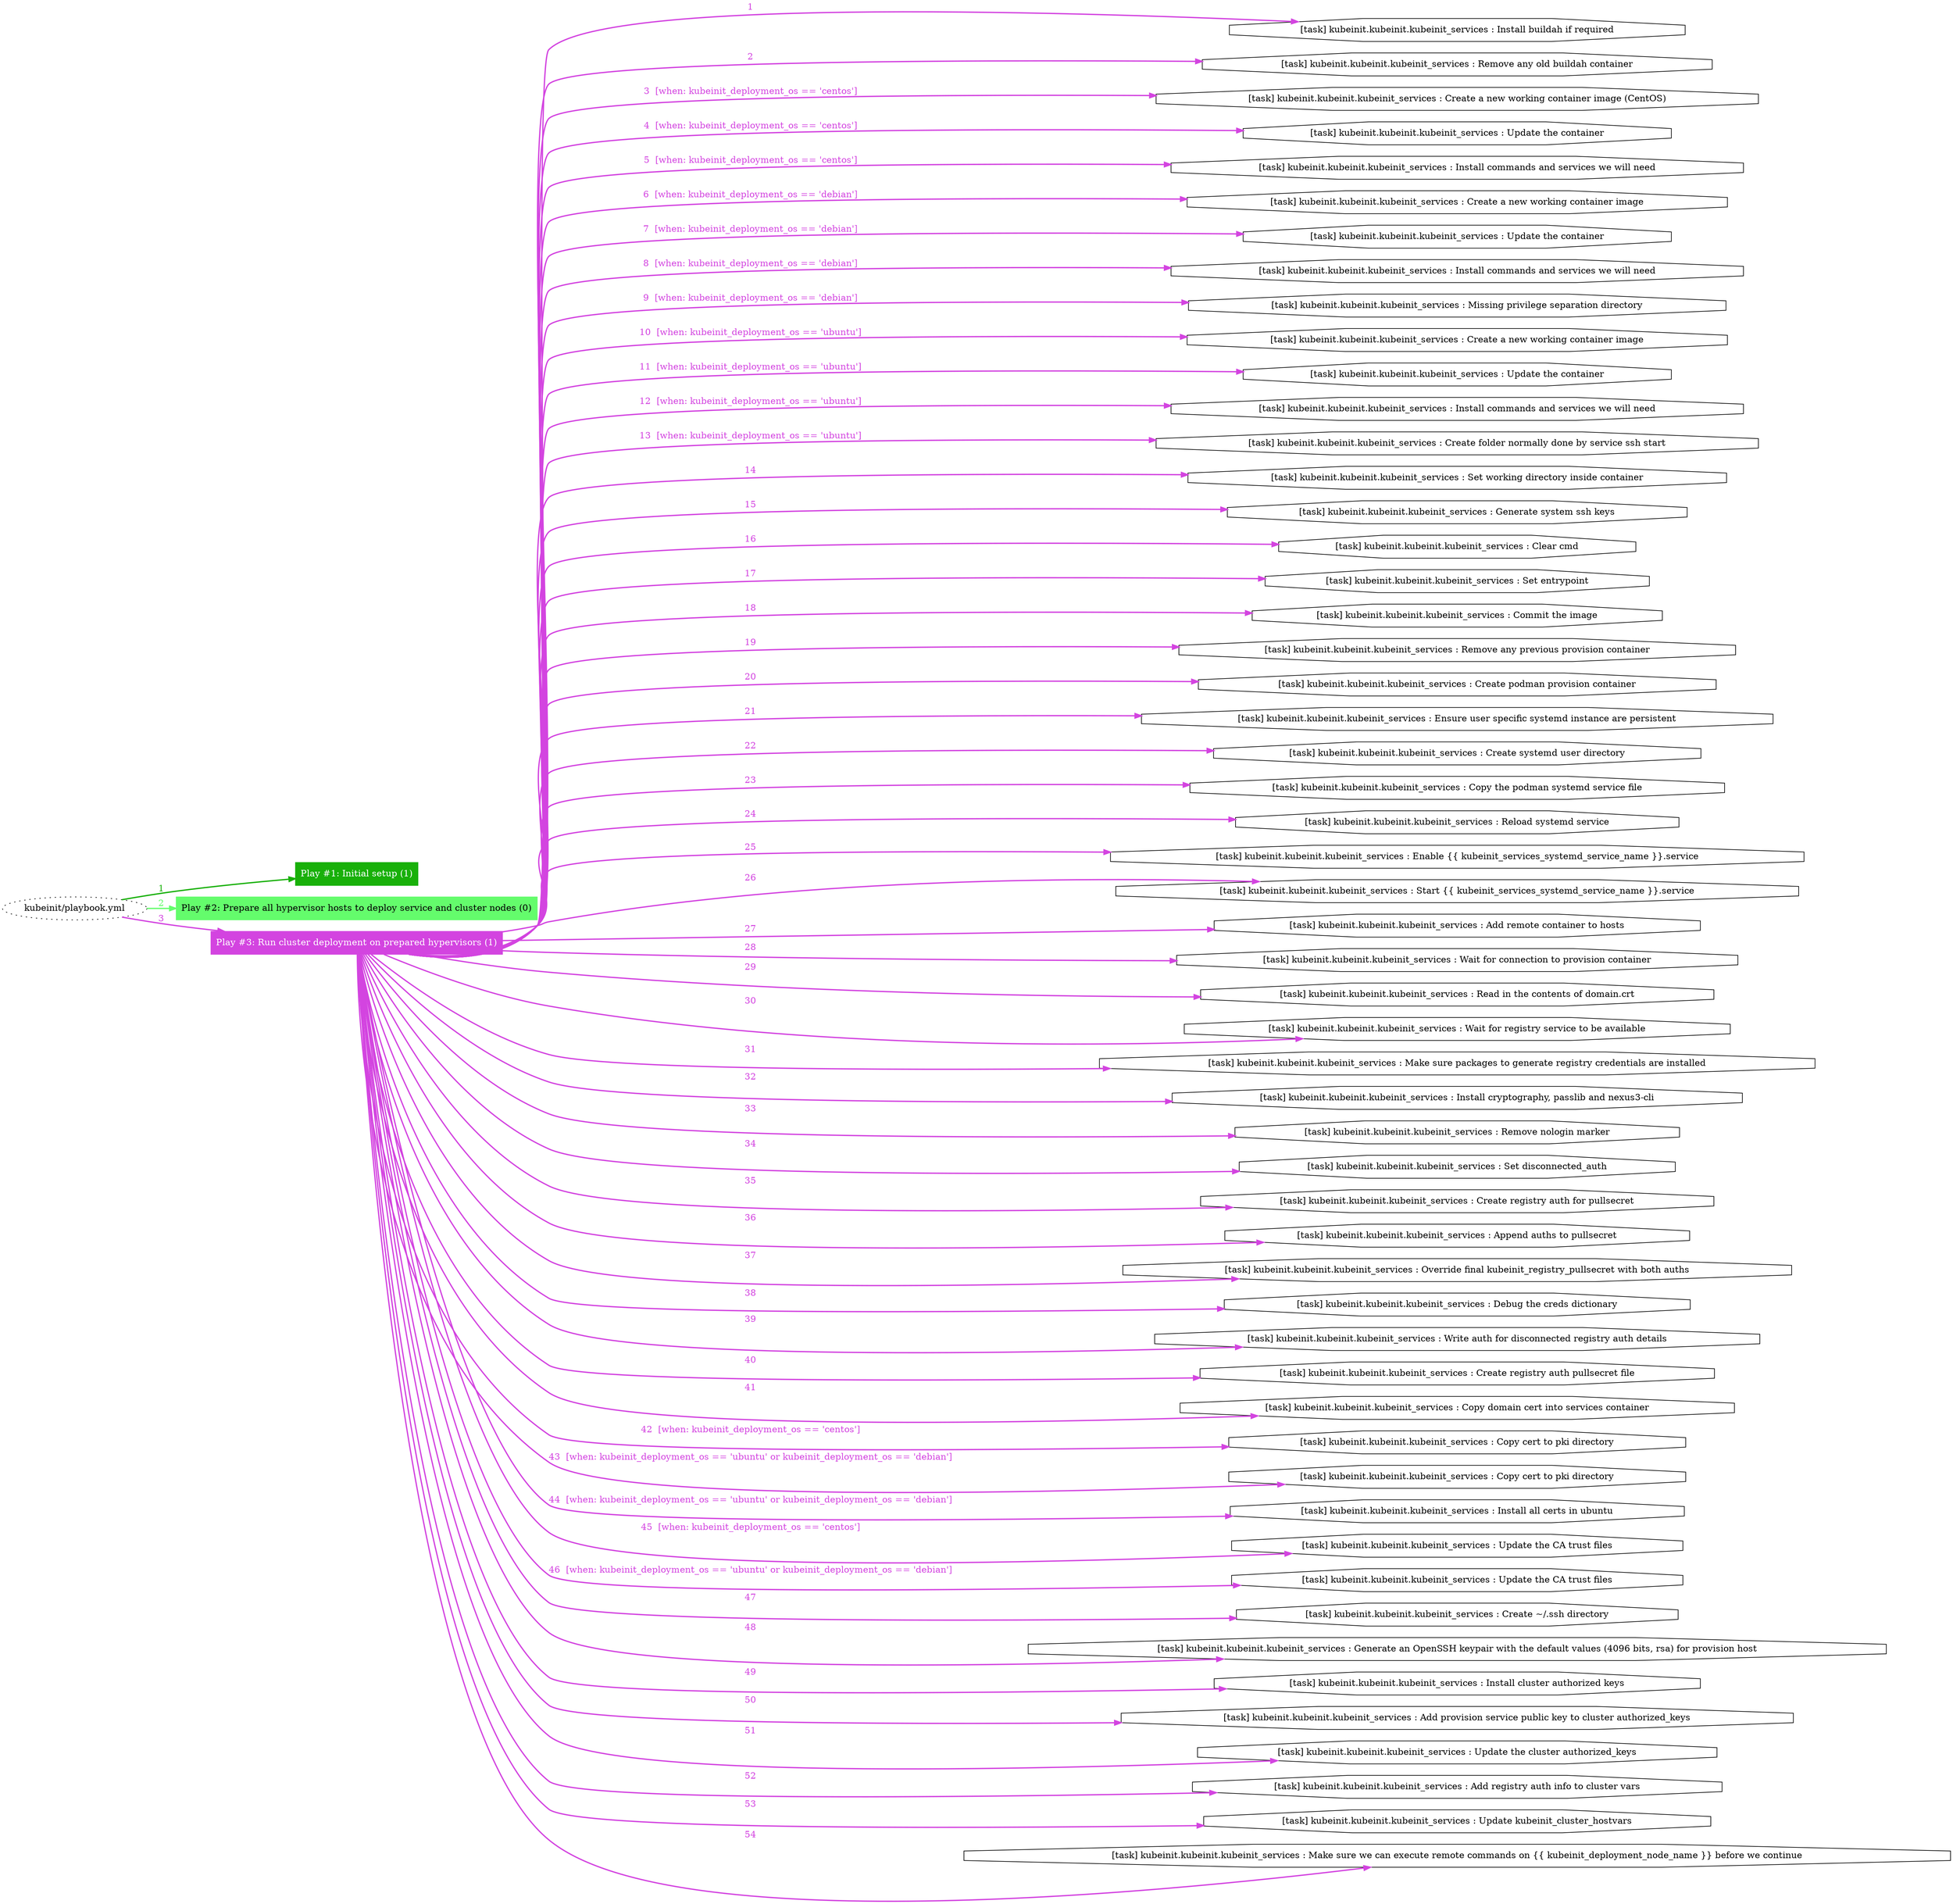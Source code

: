 digraph "kubeinit/playbook.yml "{
	graph [concentrate=true ordering=in rankdir=LR ratio=fill]
	edge [esep=5 sep=10]
	"kubeinit/playbook.yml" [id=root_node style=dotted]
	subgraph "Play #1: Initial setup (1) "{
		"Play #1: Initial setup (1)" [color="#18b009" fontcolor="#ffffff" id="play_5b403647-9ece-4552-91d6-b5ee660bb3a5" shape=box style=filled tooltip=localhost]
		"kubeinit/playbook.yml" -> "Play #1: Initial setup (1)" [label=1 color="#18b009" fontcolor="#18b009" id="edge_b762e032-f8c3-4244-8b09-8c03eafd8e8a" style=bold]
	}
	subgraph "Play #2: Prepare all hypervisor hosts to deploy service and cluster nodes (0) "{
		"Play #2: Prepare all hypervisor hosts to deploy service and cluster nodes (0)" [color="#64fc6c" fontcolor="#000000" id="play_16b51d6f-ccff-47ed-8b87-2a026d8add75" shape=box style=filled tooltip=""]
		"kubeinit/playbook.yml" -> "Play #2: Prepare all hypervisor hosts to deploy service and cluster nodes (0)" [label=2 color="#64fc6c" fontcolor="#64fc6c" id="edge_c90ce9f4-85f5-4ebe-87d5-bbd7ff22de5d" style=bold]
	}
	subgraph "Play #3: Run cluster deployment on prepared hypervisors (1) "{
		"Play #3: Run cluster deployment on prepared hypervisors (1)" [color="#d344e0" fontcolor="#ffffff" id="play_c853e3f2-9246-4c5d-a892-fe2d6e0392c4" shape=box style=filled tooltip=localhost]
		"kubeinit/playbook.yml" -> "Play #3: Run cluster deployment on prepared hypervisors (1)" [label=3 color="#d344e0" fontcolor="#d344e0" id="edge_829956e2-d640-47a6-a8e7-0ae8f7e041c0" style=bold]
		"task_ca509a77-7d62-4d4b-92c7-32f51398b37c" [label="[task] kubeinit.kubeinit.kubeinit_services : Install buildah if required" id="task_ca509a77-7d62-4d4b-92c7-32f51398b37c" shape=octagon tooltip="[task] kubeinit.kubeinit.kubeinit_services : Install buildah if required"]
		"Play #3: Run cluster deployment on prepared hypervisors (1)" -> "task_ca509a77-7d62-4d4b-92c7-32f51398b37c" [label=1 color="#d344e0" fontcolor="#d344e0" id="edge_52ca1665-40c9-46af-b0cc-efc32c6de176" style=bold]
		"task_ce3f9a7e-3756-479c-bf40-65e166859574" [label="[task] kubeinit.kubeinit.kubeinit_services : Remove any old buildah container" id="task_ce3f9a7e-3756-479c-bf40-65e166859574" shape=octagon tooltip="[task] kubeinit.kubeinit.kubeinit_services : Remove any old buildah container"]
		"Play #3: Run cluster deployment on prepared hypervisors (1)" -> "task_ce3f9a7e-3756-479c-bf40-65e166859574" [label=2 color="#d344e0" fontcolor="#d344e0" id="edge_08de3a72-e0f3-4d0d-8105-9a33f638d553" style=bold]
		"task_39cbe02b-75f0-4eda-9f1b-20ef7259b8a3" [label="[task] kubeinit.kubeinit.kubeinit_services : Create a new working container image (CentOS)" id="task_39cbe02b-75f0-4eda-9f1b-20ef7259b8a3" shape=octagon tooltip="[task] kubeinit.kubeinit.kubeinit_services : Create a new working container image (CentOS)"]
		"Play #3: Run cluster deployment on prepared hypervisors (1)" -> "task_39cbe02b-75f0-4eda-9f1b-20ef7259b8a3" [label="3  [when: kubeinit_deployment_os == 'centos']" color="#d344e0" fontcolor="#d344e0" id="edge_cf19b485-3425-4936-9f86-8aef569f8574" style=bold]
		"task_5a0b37ec-acfc-4dba-80d8-524c78ac2f8f" [label="[task] kubeinit.kubeinit.kubeinit_services : Update the container" id="task_5a0b37ec-acfc-4dba-80d8-524c78ac2f8f" shape=octagon tooltip="[task] kubeinit.kubeinit.kubeinit_services : Update the container"]
		"Play #3: Run cluster deployment on prepared hypervisors (1)" -> "task_5a0b37ec-acfc-4dba-80d8-524c78ac2f8f" [label="4  [when: kubeinit_deployment_os == 'centos']" color="#d344e0" fontcolor="#d344e0" id="edge_c3c140cd-23ef-4946-b357-07b3b34a40ce" style=bold]
		"task_7b7f0833-d2aa-4470-b4f4-3d3cf73c77e7" [label="[task] kubeinit.kubeinit.kubeinit_services : Install commands and services we will need" id="task_7b7f0833-d2aa-4470-b4f4-3d3cf73c77e7" shape=octagon tooltip="[task] kubeinit.kubeinit.kubeinit_services : Install commands and services we will need"]
		"Play #3: Run cluster deployment on prepared hypervisors (1)" -> "task_7b7f0833-d2aa-4470-b4f4-3d3cf73c77e7" [label="5  [when: kubeinit_deployment_os == 'centos']" color="#d344e0" fontcolor="#d344e0" id="edge_89baae41-0101-4fe2-9847-96755b8a7eea" style=bold]
		"task_a2007a54-23ef-4c5c-97d2-3e00ac5b5b90" [label="[task] kubeinit.kubeinit.kubeinit_services : Create a new working container image" id="task_a2007a54-23ef-4c5c-97d2-3e00ac5b5b90" shape=octagon tooltip="[task] kubeinit.kubeinit.kubeinit_services : Create a new working container image"]
		"Play #3: Run cluster deployment on prepared hypervisors (1)" -> "task_a2007a54-23ef-4c5c-97d2-3e00ac5b5b90" [label="6  [when: kubeinit_deployment_os == 'debian']" color="#d344e0" fontcolor="#d344e0" id="edge_e1aea43c-687c-414c-b5a2-5c3d902e2e01" style=bold]
		"task_660c7a50-e511-468c-a328-2de322c39c07" [label="[task] kubeinit.kubeinit.kubeinit_services : Update the container" id="task_660c7a50-e511-468c-a328-2de322c39c07" shape=octagon tooltip="[task] kubeinit.kubeinit.kubeinit_services : Update the container"]
		"Play #3: Run cluster deployment on prepared hypervisors (1)" -> "task_660c7a50-e511-468c-a328-2de322c39c07" [label="7  [when: kubeinit_deployment_os == 'debian']" color="#d344e0" fontcolor="#d344e0" id="edge_786405d3-f223-44a6-9cf6-45d7fcc6b754" style=bold]
		"task_c95b88bb-4723-4955-8ced-60b66e2c90e0" [label="[task] kubeinit.kubeinit.kubeinit_services : Install commands and services we will need" id="task_c95b88bb-4723-4955-8ced-60b66e2c90e0" shape=octagon tooltip="[task] kubeinit.kubeinit.kubeinit_services : Install commands and services we will need"]
		"Play #3: Run cluster deployment on prepared hypervisors (1)" -> "task_c95b88bb-4723-4955-8ced-60b66e2c90e0" [label="8  [when: kubeinit_deployment_os == 'debian']" color="#d344e0" fontcolor="#d344e0" id="edge_69a7aca0-9cbd-4a52-9442-aed4430342f2" style=bold]
		"task_f1b10b05-36d2-433b-a3bd-6d35359d6455" [label="[task] kubeinit.kubeinit.kubeinit_services : Missing privilege separation directory" id="task_f1b10b05-36d2-433b-a3bd-6d35359d6455" shape=octagon tooltip="[task] kubeinit.kubeinit.kubeinit_services : Missing privilege separation directory"]
		"Play #3: Run cluster deployment on prepared hypervisors (1)" -> "task_f1b10b05-36d2-433b-a3bd-6d35359d6455" [label="9  [when: kubeinit_deployment_os == 'debian']" color="#d344e0" fontcolor="#d344e0" id="edge_12a91008-39f2-48f6-9c80-94b57c4f8953" style=bold]
		"task_c258aa3b-d71f-450b-992e-6cabdbdca28e" [label="[task] kubeinit.kubeinit.kubeinit_services : Create a new working container image" id="task_c258aa3b-d71f-450b-992e-6cabdbdca28e" shape=octagon tooltip="[task] kubeinit.kubeinit.kubeinit_services : Create a new working container image"]
		"Play #3: Run cluster deployment on prepared hypervisors (1)" -> "task_c258aa3b-d71f-450b-992e-6cabdbdca28e" [label="10  [when: kubeinit_deployment_os == 'ubuntu']" color="#d344e0" fontcolor="#d344e0" id="edge_1ba7bb8f-8333-4d4c-832b-aa78c6952191" style=bold]
		"task_e8e350ee-008e-4546-b342-a5cc67da8bc5" [label="[task] kubeinit.kubeinit.kubeinit_services : Update the container" id="task_e8e350ee-008e-4546-b342-a5cc67da8bc5" shape=octagon tooltip="[task] kubeinit.kubeinit.kubeinit_services : Update the container"]
		"Play #3: Run cluster deployment on prepared hypervisors (1)" -> "task_e8e350ee-008e-4546-b342-a5cc67da8bc5" [label="11  [when: kubeinit_deployment_os == 'ubuntu']" color="#d344e0" fontcolor="#d344e0" id="edge_e2fc15d6-a2c6-4b2c-969d-b00d6f820e25" style=bold]
		"task_45cdabf9-e723-4347-874e-7f7b0b56c989" [label="[task] kubeinit.kubeinit.kubeinit_services : Install commands and services we will need" id="task_45cdabf9-e723-4347-874e-7f7b0b56c989" shape=octagon tooltip="[task] kubeinit.kubeinit.kubeinit_services : Install commands and services we will need"]
		"Play #3: Run cluster deployment on prepared hypervisors (1)" -> "task_45cdabf9-e723-4347-874e-7f7b0b56c989" [label="12  [when: kubeinit_deployment_os == 'ubuntu']" color="#d344e0" fontcolor="#d344e0" id="edge_f5c7613d-9e36-4749-923f-0cd5c7aae14f" style=bold]
		"task_aa200cfd-1dbc-47ec-8736-ee01bc03576c" [label="[task] kubeinit.kubeinit.kubeinit_services : Create folder normally done by service ssh start" id="task_aa200cfd-1dbc-47ec-8736-ee01bc03576c" shape=octagon tooltip="[task] kubeinit.kubeinit.kubeinit_services : Create folder normally done by service ssh start"]
		"Play #3: Run cluster deployment on prepared hypervisors (1)" -> "task_aa200cfd-1dbc-47ec-8736-ee01bc03576c" [label="13  [when: kubeinit_deployment_os == 'ubuntu']" color="#d344e0" fontcolor="#d344e0" id="edge_33a76cd4-7c3c-4c4d-af9f-3c5ad9b04cd5" style=bold]
		"task_0f61edb0-9d78-4121-ad74-f15fc0d29d74" [label="[task] kubeinit.kubeinit.kubeinit_services : Set working directory inside container" id="task_0f61edb0-9d78-4121-ad74-f15fc0d29d74" shape=octagon tooltip="[task] kubeinit.kubeinit.kubeinit_services : Set working directory inside container"]
		"Play #3: Run cluster deployment on prepared hypervisors (1)" -> "task_0f61edb0-9d78-4121-ad74-f15fc0d29d74" [label=14 color="#d344e0" fontcolor="#d344e0" id="edge_9d2c7df9-3733-476b-9ea2-15656b02d123" style=bold]
		"task_68b334a2-cd51-462c-9158-99ea9e9fff24" [label="[task] kubeinit.kubeinit.kubeinit_services : Generate system ssh keys" id="task_68b334a2-cd51-462c-9158-99ea9e9fff24" shape=octagon tooltip="[task] kubeinit.kubeinit.kubeinit_services : Generate system ssh keys"]
		"Play #3: Run cluster deployment on prepared hypervisors (1)" -> "task_68b334a2-cd51-462c-9158-99ea9e9fff24" [label=15 color="#d344e0" fontcolor="#d344e0" id="edge_b32794db-753f-4502-8d89-e3dcca6d256e" style=bold]
		"task_f1778d40-0286-4e63-b9e1-ec9034dc207e" [label="[task] kubeinit.kubeinit.kubeinit_services : Clear cmd" id="task_f1778d40-0286-4e63-b9e1-ec9034dc207e" shape=octagon tooltip="[task] kubeinit.kubeinit.kubeinit_services : Clear cmd"]
		"Play #3: Run cluster deployment on prepared hypervisors (1)" -> "task_f1778d40-0286-4e63-b9e1-ec9034dc207e" [label=16 color="#d344e0" fontcolor="#d344e0" id="edge_2f481111-1cb9-405e-be80-5d03c1e77e78" style=bold]
		"task_b431eda0-812f-4d04-b0ac-27dc85ab4ad4" [label="[task] kubeinit.kubeinit.kubeinit_services : Set entrypoint" id="task_b431eda0-812f-4d04-b0ac-27dc85ab4ad4" shape=octagon tooltip="[task] kubeinit.kubeinit.kubeinit_services : Set entrypoint"]
		"Play #3: Run cluster deployment on prepared hypervisors (1)" -> "task_b431eda0-812f-4d04-b0ac-27dc85ab4ad4" [label=17 color="#d344e0" fontcolor="#d344e0" id="edge_a0ee5c5a-e5b1-4c14-9f75-1db8bf1b67de" style=bold]
		"task_7e29c5e6-68bb-401b-bf47-200779a18be8" [label="[task] kubeinit.kubeinit.kubeinit_services : Commit the image" id="task_7e29c5e6-68bb-401b-bf47-200779a18be8" shape=octagon tooltip="[task] kubeinit.kubeinit.kubeinit_services : Commit the image"]
		"Play #3: Run cluster deployment on prepared hypervisors (1)" -> "task_7e29c5e6-68bb-401b-bf47-200779a18be8" [label=18 color="#d344e0" fontcolor="#d344e0" id="edge_ca6b5cef-3b1a-4d69-804c-01f214c923ec" style=bold]
		"task_eb9da814-f021-4f1c-bc5f-29989b404429" [label="[task] kubeinit.kubeinit.kubeinit_services : Remove any previous provision container" id="task_eb9da814-f021-4f1c-bc5f-29989b404429" shape=octagon tooltip="[task] kubeinit.kubeinit.kubeinit_services : Remove any previous provision container"]
		"Play #3: Run cluster deployment on prepared hypervisors (1)" -> "task_eb9da814-f021-4f1c-bc5f-29989b404429" [label=19 color="#d344e0" fontcolor="#d344e0" id="edge_6ed0b8c1-05ca-46b1-901f-49e9de8112d9" style=bold]
		"task_e65eceb6-ae71-47aa-b149-bc17d82ffe73" [label="[task] kubeinit.kubeinit.kubeinit_services : Create podman provision container" id="task_e65eceb6-ae71-47aa-b149-bc17d82ffe73" shape=octagon tooltip="[task] kubeinit.kubeinit.kubeinit_services : Create podman provision container"]
		"Play #3: Run cluster deployment on prepared hypervisors (1)" -> "task_e65eceb6-ae71-47aa-b149-bc17d82ffe73" [label=20 color="#d344e0" fontcolor="#d344e0" id="edge_b4ed9335-be7d-40dd-bd80-8112692adc6f" style=bold]
		"task_1262e483-7b09-455f-aef8-2d3639fe0bf3" [label="[task] kubeinit.kubeinit.kubeinit_services : Ensure user specific systemd instance are persistent" id="task_1262e483-7b09-455f-aef8-2d3639fe0bf3" shape=octagon tooltip="[task] kubeinit.kubeinit.kubeinit_services : Ensure user specific systemd instance are persistent"]
		"Play #3: Run cluster deployment on prepared hypervisors (1)" -> "task_1262e483-7b09-455f-aef8-2d3639fe0bf3" [label=21 color="#d344e0" fontcolor="#d344e0" id="edge_5aa9622d-9efd-4a15-8e12-e4f717a5d495" style=bold]
		"task_91f2a12b-95ac-4e83-8975-3645d5524766" [label="[task] kubeinit.kubeinit.kubeinit_services : Create systemd user directory" id="task_91f2a12b-95ac-4e83-8975-3645d5524766" shape=octagon tooltip="[task] kubeinit.kubeinit.kubeinit_services : Create systemd user directory"]
		"Play #3: Run cluster deployment on prepared hypervisors (1)" -> "task_91f2a12b-95ac-4e83-8975-3645d5524766" [label=22 color="#d344e0" fontcolor="#d344e0" id="edge_a3b1bed5-7ab7-43e6-b7d7-bb054dcd088b" style=bold]
		"task_3e42793b-04bc-4683-aa91-114848b11148" [label="[task] kubeinit.kubeinit.kubeinit_services : Copy the podman systemd service file" id="task_3e42793b-04bc-4683-aa91-114848b11148" shape=octagon tooltip="[task] kubeinit.kubeinit.kubeinit_services : Copy the podman systemd service file"]
		"Play #3: Run cluster deployment on prepared hypervisors (1)" -> "task_3e42793b-04bc-4683-aa91-114848b11148" [label=23 color="#d344e0" fontcolor="#d344e0" id="edge_07021063-33e6-4630-b26a-eceeb29f5dc4" style=bold]
		"task_3e3edac0-4754-41fa-b6ee-5ab5b2ca97b3" [label="[task] kubeinit.kubeinit.kubeinit_services : Reload systemd service" id="task_3e3edac0-4754-41fa-b6ee-5ab5b2ca97b3" shape=octagon tooltip="[task] kubeinit.kubeinit.kubeinit_services : Reload systemd service"]
		"Play #3: Run cluster deployment on prepared hypervisors (1)" -> "task_3e3edac0-4754-41fa-b6ee-5ab5b2ca97b3" [label=24 color="#d344e0" fontcolor="#d344e0" id="edge_32bd0601-e78c-4ea4-bd3d-f1838462f7a4" style=bold]
		"task_71d263d9-0926-443f-8348-95b2ef2c9555" [label="[task] kubeinit.kubeinit.kubeinit_services : Enable {{ kubeinit_services_systemd_service_name }}.service" id="task_71d263d9-0926-443f-8348-95b2ef2c9555" shape=octagon tooltip="[task] kubeinit.kubeinit.kubeinit_services : Enable {{ kubeinit_services_systemd_service_name }}.service"]
		"Play #3: Run cluster deployment on prepared hypervisors (1)" -> "task_71d263d9-0926-443f-8348-95b2ef2c9555" [label=25 color="#d344e0" fontcolor="#d344e0" id="edge_dcbbe822-dbb5-4bc4-a5f3-90ca768ee140" style=bold]
		"task_7093da02-94ba-4ad8-a1e0-db1d16022024" [label="[task] kubeinit.kubeinit.kubeinit_services : Start {{ kubeinit_services_systemd_service_name }}.service" id="task_7093da02-94ba-4ad8-a1e0-db1d16022024" shape=octagon tooltip="[task] kubeinit.kubeinit.kubeinit_services : Start {{ kubeinit_services_systemd_service_name }}.service"]
		"Play #3: Run cluster deployment on prepared hypervisors (1)" -> "task_7093da02-94ba-4ad8-a1e0-db1d16022024" [label=26 color="#d344e0" fontcolor="#d344e0" id="edge_8add5d34-b8df-4098-9df6-9e081b3517bb" style=bold]
		"task_e52fd497-af65-4def-b658-237bcdaf52a2" [label="[task] kubeinit.kubeinit.kubeinit_services : Add remote container to hosts" id="task_e52fd497-af65-4def-b658-237bcdaf52a2" shape=octagon tooltip="[task] kubeinit.kubeinit.kubeinit_services : Add remote container to hosts"]
		"Play #3: Run cluster deployment on prepared hypervisors (1)" -> "task_e52fd497-af65-4def-b658-237bcdaf52a2" [label=27 color="#d344e0" fontcolor="#d344e0" id="edge_9aac332e-4bf6-43bd-a5f9-c86f02e68b58" style=bold]
		"task_cedb287c-8372-4a94-b17a-c155afe394db" [label="[task] kubeinit.kubeinit.kubeinit_services : Wait for connection to provision container" id="task_cedb287c-8372-4a94-b17a-c155afe394db" shape=octagon tooltip="[task] kubeinit.kubeinit.kubeinit_services : Wait for connection to provision container"]
		"Play #3: Run cluster deployment on prepared hypervisors (1)" -> "task_cedb287c-8372-4a94-b17a-c155afe394db" [label=28 color="#d344e0" fontcolor="#d344e0" id="edge_6704414a-106e-4fae-b3cc-2fb58f636580" style=bold]
		"task_0280c918-1f16-416e-8d29-a4a895339a42" [label="[task] kubeinit.kubeinit.kubeinit_services : Read in the contents of domain.crt" id="task_0280c918-1f16-416e-8d29-a4a895339a42" shape=octagon tooltip="[task] kubeinit.kubeinit.kubeinit_services : Read in the contents of domain.crt"]
		"Play #3: Run cluster deployment on prepared hypervisors (1)" -> "task_0280c918-1f16-416e-8d29-a4a895339a42" [label=29 color="#d344e0" fontcolor="#d344e0" id="edge_beaba1f0-6427-4df0-8831-d7fd6067b2f9" style=bold]
		"task_c088ac60-e6db-4b18-b6b4-dc7e3be94e2e" [label="[task] kubeinit.kubeinit.kubeinit_services : Wait for registry service to be available" id="task_c088ac60-e6db-4b18-b6b4-dc7e3be94e2e" shape=octagon tooltip="[task] kubeinit.kubeinit.kubeinit_services : Wait for registry service to be available"]
		"Play #3: Run cluster deployment on prepared hypervisors (1)" -> "task_c088ac60-e6db-4b18-b6b4-dc7e3be94e2e" [label=30 color="#d344e0" fontcolor="#d344e0" id="edge_2c12c873-5b19-48d1-b5c6-23fd9a77fd48" style=bold]
		"task_3d188146-685f-4fea-9db9-53719514d0ef" [label="[task] kubeinit.kubeinit.kubeinit_services : Make sure packages to generate registry credentials are installed" id="task_3d188146-685f-4fea-9db9-53719514d0ef" shape=octagon tooltip="[task] kubeinit.kubeinit.kubeinit_services : Make sure packages to generate registry credentials are installed"]
		"Play #3: Run cluster deployment on prepared hypervisors (1)" -> "task_3d188146-685f-4fea-9db9-53719514d0ef" [label=31 color="#d344e0" fontcolor="#d344e0" id="edge_10e01483-628d-4d66-90bc-6447c828570c" style=bold]
		"task_289de4ce-702c-4628-bcd7-ce18dc062d8d" [label="[task] kubeinit.kubeinit.kubeinit_services : Install cryptography, passlib and nexus3-cli" id="task_289de4ce-702c-4628-bcd7-ce18dc062d8d" shape=octagon tooltip="[task] kubeinit.kubeinit.kubeinit_services : Install cryptography, passlib and nexus3-cli"]
		"Play #3: Run cluster deployment on prepared hypervisors (1)" -> "task_289de4ce-702c-4628-bcd7-ce18dc062d8d" [label=32 color="#d344e0" fontcolor="#d344e0" id="edge_73471130-91c5-4972-90e9-63b32fb5cdf7" style=bold]
		"task_cf29bb8b-828f-4265-bc39-6b5c7aa0b67d" [label="[task] kubeinit.kubeinit.kubeinit_services : Remove nologin marker" id="task_cf29bb8b-828f-4265-bc39-6b5c7aa0b67d" shape=octagon tooltip="[task] kubeinit.kubeinit.kubeinit_services : Remove nologin marker"]
		"Play #3: Run cluster deployment on prepared hypervisors (1)" -> "task_cf29bb8b-828f-4265-bc39-6b5c7aa0b67d" [label=33 color="#d344e0" fontcolor="#d344e0" id="edge_e88f3fa4-da43-4798-ad72-ee94b221257b" style=bold]
		"task_f5282c93-6ac9-49ee-810d-39e34bdb8bbb" [label="[task] kubeinit.kubeinit.kubeinit_services : Set disconnected_auth" id="task_f5282c93-6ac9-49ee-810d-39e34bdb8bbb" shape=octagon tooltip="[task] kubeinit.kubeinit.kubeinit_services : Set disconnected_auth"]
		"Play #3: Run cluster deployment on prepared hypervisors (1)" -> "task_f5282c93-6ac9-49ee-810d-39e34bdb8bbb" [label=34 color="#d344e0" fontcolor="#d344e0" id="edge_6280f6cc-9dbb-454b-b0e5-5322aee56431" style=bold]
		"task_fedd2112-e9e0-4861-ab8b-7734efacdfc7" [label="[task] kubeinit.kubeinit.kubeinit_services : Create registry auth for pullsecret" id="task_fedd2112-e9e0-4861-ab8b-7734efacdfc7" shape=octagon tooltip="[task] kubeinit.kubeinit.kubeinit_services : Create registry auth for pullsecret"]
		"Play #3: Run cluster deployment on prepared hypervisors (1)" -> "task_fedd2112-e9e0-4861-ab8b-7734efacdfc7" [label=35 color="#d344e0" fontcolor="#d344e0" id="edge_588a18a8-5bae-4ebf-b033-f57289ae9ce9" style=bold]
		"task_a2955d9e-8c4b-4fbe-a81e-46601a5dc67c" [label="[task] kubeinit.kubeinit.kubeinit_services : Append auths to pullsecret" id="task_a2955d9e-8c4b-4fbe-a81e-46601a5dc67c" shape=octagon tooltip="[task] kubeinit.kubeinit.kubeinit_services : Append auths to pullsecret"]
		"Play #3: Run cluster deployment on prepared hypervisors (1)" -> "task_a2955d9e-8c4b-4fbe-a81e-46601a5dc67c" [label=36 color="#d344e0" fontcolor="#d344e0" id="edge_893d2689-3325-4142-8525-aebd622e40b6" style=bold]
		"task_1a5a3053-5e25-4774-98c8-a73098fb41c2" [label="[task] kubeinit.kubeinit.kubeinit_services : Override final kubeinit_registry_pullsecret with both auths" id="task_1a5a3053-5e25-4774-98c8-a73098fb41c2" shape=octagon tooltip="[task] kubeinit.kubeinit.kubeinit_services : Override final kubeinit_registry_pullsecret with both auths"]
		"Play #3: Run cluster deployment on prepared hypervisors (1)" -> "task_1a5a3053-5e25-4774-98c8-a73098fb41c2" [label=37 color="#d344e0" fontcolor="#d344e0" id="edge_6e36ab70-0db2-4c2c-91c8-78e5bc41722c" style=bold]
		"task_971e4cb0-4c36-45d2-b8bb-efdd7b2a65a7" [label="[task] kubeinit.kubeinit.kubeinit_services : Debug the creds dictionary" id="task_971e4cb0-4c36-45d2-b8bb-efdd7b2a65a7" shape=octagon tooltip="[task] kubeinit.kubeinit.kubeinit_services : Debug the creds dictionary"]
		"Play #3: Run cluster deployment on prepared hypervisors (1)" -> "task_971e4cb0-4c36-45d2-b8bb-efdd7b2a65a7" [label=38 color="#d344e0" fontcolor="#d344e0" id="edge_9f7b7d41-8a2d-41f2-9375-f2b964d8720e" style=bold]
		"task_7c412c83-482e-4256-b53e-a34718a4e435" [label="[task] kubeinit.kubeinit.kubeinit_services : Write auth for disconnected registry auth details" id="task_7c412c83-482e-4256-b53e-a34718a4e435" shape=octagon tooltip="[task] kubeinit.kubeinit.kubeinit_services : Write auth for disconnected registry auth details"]
		"Play #3: Run cluster deployment on prepared hypervisors (1)" -> "task_7c412c83-482e-4256-b53e-a34718a4e435" [label=39 color="#d344e0" fontcolor="#d344e0" id="edge_9bc1caee-9fb7-4ab1-b3ee-7d55d828d0f4" style=bold]
		"task_38d5f140-b29c-406c-89ff-d67b85e14beb" [label="[task] kubeinit.kubeinit.kubeinit_services : Create registry auth pullsecret file" id="task_38d5f140-b29c-406c-89ff-d67b85e14beb" shape=octagon tooltip="[task] kubeinit.kubeinit.kubeinit_services : Create registry auth pullsecret file"]
		"Play #3: Run cluster deployment on prepared hypervisors (1)" -> "task_38d5f140-b29c-406c-89ff-d67b85e14beb" [label=40 color="#d344e0" fontcolor="#d344e0" id="edge_c9613d0b-d1b3-41e3-945d-2818824fc624" style=bold]
		"task_073f16b9-69d2-41de-9da1-e9b51664afc0" [label="[task] kubeinit.kubeinit.kubeinit_services : Copy domain cert into services container" id="task_073f16b9-69d2-41de-9da1-e9b51664afc0" shape=octagon tooltip="[task] kubeinit.kubeinit.kubeinit_services : Copy domain cert into services container"]
		"Play #3: Run cluster deployment on prepared hypervisors (1)" -> "task_073f16b9-69d2-41de-9da1-e9b51664afc0" [label=41 color="#d344e0" fontcolor="#d344e0" id="edge_0889119e-bd27-486a-893c-39f4fa1b6169" style=bold]
		"task_2835f6ee-e7dd-43ad-b91c-dd3a0215b013" [label="[task] kubeinit.kubeinit.kubeinit_services : Copy cert to pki directory" id="task_2835f6ee-e7dd-43ad-b91c-dd3a0215b013" shape=octagon tooltip="[task] kubeinit.kubeinit.kubeinit_services : Copy cert to pki directory"]
		"Play #3: Run cluster deployment on prepared hypervisors (1)" -> "task_2835f6ee-e7dd-43ad-b91c-dd3a0215b013" [label="42  [when: kubeinit_deployment_os == 'centos']" color="#d344e0" fontcolor="#d344e0" id="edge_bfbb5458-86b9-4909-a94b-138474a1b16d" style=bold]
		"task_3dda5b4f-6b7c-4854-9cc4-b2c061f788ce" [label="[task] kubeinit.kubeinit.kubeinit_services : Copy cert to pki directory" id="task_3dda5b4f-6b7c-4854-9cc4-b2c061f788ce" shape=octagon tooltip="[task] kubeinit.kubeinit.kubeinit_services : Copy cert to pki directory"]
		"Play #3: Run cluster deployment on prepared hypervisors (1)" -> "task_3dda5b4f-6b7c-4854-9cc4-b2c061f788ce" [label="43  [when: kubeinit_deployment_os == 'ubuntu' or kubeinit_deployment_os == 'debian']" color="#d344e0" fontcolor="#d344e0" id="edge_ed60f156-eebc-42b6-9238-f76f4b0fcb4a" style=bold]
		"task_e15cb6b2-dd47-46ca-afad-f0c0f65ec40d" [label="[task] kubeinit.kubeinit.kubeinit_services : Install all certs in ubuntu" id="task_e15cb6b2-dd47-46ca-afad-f0c0f65ec40d" shape=octagon tooltip="[task] kubeinit.kubeinit.kubeinit_services : Install all certs in ubuntu"]
		"Play #3: Run cluster deployment on prepared hypervisors (1)" -> "task_e15cb6b2-dd47-46ca-afad-f0c0f65ec40d" [label="44  [when: kubeinit_deployment_os == 'ubuntu' or kubeinit_deployment_os == 'debian']" color="#d344e0" fontcolor="#d344e0" id="edge_ef798ac9-42aa-4ec5-a81e-3b3a883ceb93" style=bold]
		"task_737d6b38-9225-448c-91c4-e1ac1da1cfb5" [label="[task] kubeinit.kubeinit.kubeinit_services : Update the CA trust files" id="task_737d6b38-9225-448c-91c4-e1ac1da1cfb5" shape=octagon tooltip="[task] kubeinit.kubeinit.kubeinit_services : Update the CA trust files"]
		"Play #3: Run cluster deployment on prepared hypervisors (1)" -> "task_737d6b38-9225-448c-91c4-e1ac1da1cfb5" [label="45  [when: kubeinit_deployment_os == 'centos']" color="#d344e0" fontcolor="#d344e0" id="edge_fcc2f381-6878-4de8-baa3-011407acd3c1" style=bold]
		"task_45e90ebc-8dc3-4122-8f12-f27cd6baaf24" [label="[task] kubeinit.kubeinit.kubeinit_services : Update the CA trust files" id="task_45e90ebc-8dc3-4122-8f12-f27cd6baaf24" shape=octagon tooltip="[task] kubeinit.kubeinit.kubeinit_services : Update the CA trust files"]
		"Play #3: Run cluster deployment on prepared hypervisors (1)" -> "task_45e90ebc-8dc3-4122-8f12-f27cd6baaf24" [label="46  [when: kubeinit_deployment_os == 'ubuntu' or kubeinit_deployment_os == 'debian']" color="#d344e0" fontcolor="#d344e0" id="edge_f3e1e234-b08d-4d0c-b1a0-671901530590" style=bold]
		"task_20cfa78e-87fa-44ef-9fcf-2403bc3cdae6" [label="[task] kubeinit.kubeinit.kubeinit_services : Create ~/.ssh directory" id="task_20cfa78e-87fa-44ef-9fcf-2403bc3cdae6" shape=octagon tooltip="[task] kubeinit.kubeinit.kubeinit_services : Create ~/.ssh directory"]
		"Play #3: Run cluster deployment on prepared hypervisors (1)" -> "task_20cfa78e-87fa-44ef-9fcf-2403bc3cdae6" [label=47 color="#d344e0" fontcolor="#d344e0" id="edge_fa5275cf-0c0c-4dd2-a424-721570323d8e" style=bold]
		"task_a161651a-3781-4763-8669-91e8c72a20f0" [label="[task] kubeinit.kubeinit.kubeinit_services : Generate an OpenSSH keypair with the default values (4096 bits, rsa) for provision host" id="task_a161651a-3781-4763-8669-91e8c72a20f0" shape=octagon tooltip="[task] kubeinit.kubeinit.kubeinit_services : Generate an OpenSSH keypair with the default values (4096 bits, rsa) for provision host"]
		"Play #3: Run cluster deployment on prepared hypervisors (1)" -> "task_a161651a-3781-4763-8669-91e8c72a20f0" [label=48 color="#d344e0" fontcolor="#d344e0" id="edge_bd12ff34-597e-4ee6-a99a-91596317304a" style=bold]
		"task_4a79c37f-a470-4239-aa23-9629a71f2d92" [label="[task] kubeinit.kubeinit.kubeinit_services : Install cluster authorized keys" id="task_4a79c37f-a470-4239-aa23-9629a71f2d92" shape=octagon tooltip="[task] kubeinit.kubeinit.kubeinit_services : Install cluster authorized keys"]
		"Play #3: Run cluster deployment on prepared hypervisors (1)" -> "task_4a79c37f-a470-4239-aa23-9629a71f2d92" [label=49 color="#d344e0" fontcolor="#d344e0" id="edge_cf720bf4-81bf-433c-8878-bdea1afb2c17" style=bold]
		"task_7517a75e-1735-46a6-afe5-4c66b5cdf3ee" [label="[task] kubeinit.kubeinit.kubeinit_services : Add provision service public key to cluster authorized_keys" id="task_7517a75e-1735-46a6-afe5-4c66b5cdf3ee" shape=octagon tooltip="[task] kubeinit.kubeinit.kubeinit_services : Add provision service public key to cluster authorized_keys"]
		"Play #3: Run cluster deployment on prepared hypervisors (1)" -> "task_7517a75e-1735-46a6-afe5-4c66b5cdf3ee" [label=50 color="#d344e0" fontcolor="#d344e0" id="edge_6be6b4fd-38e8-47eb-875f-bc2a4f09e0c7" style=bold]
		"task_96a77ecd-17e9-41ec-b462-8f9b1980c1de" [label="[task] kubeinit.kubeinit.kubeinit_services : Update the cluster authorized_keys" id="task_96a77ecd-17e9-41ec-b462-8f9b1980c1de" shape=octagon tooltip="[task] kubeinit.kubeinit.kubeinit_services : Update the cluster authorized_keys"]
		"Play #3: Run cluster deployment on prepared hypervisors (1)" -> "task_96a77ecd-17e9-41ec-b462-8f9b1980c1de" [label=51 color="#d344e0" fontcolor="#d344e0" id="edge_9f546bf4-a16d-4fed-ae0e-b884f9abcaa9" style=bold]
		"task_b3385384-307c-4436-9960-df84e6a59b44" [label="[task] kubeinit.kubeinit.kubeinit_services : Add registry auth info to cluster vars" id="task_b3385384-307c-4436-9960-df84e6a59b44" shape=octagon tooltip="[task] kubeinit.kubeinit.kubeinit_services : Add registry auth info to cluster vars"]
		"Play #3: Run cluster deployment on prepared hypervisors (1)" -> "task_b3385384-307c-4436-9960-df84e6a59b44" [label=52 color="#d344e0" fontcolor="#d344e0" id="edge_a70ea20c-f208-4890-9c84-480b83d66a00" style=bold]
		"task_027c4624-e9b0-4ff1-8ef6-825eb7886488" [label="[task] kubeinit.kubeinit.kubeinit_services : Update kubeinit_cluster_hostvars" id="task_027c4624-e9b0-4ff1-8ef6-825eb7886488" shape=octagon tooltip="[task] kubeinit.kubeinit.kubeinit_services : Update kubeinit_cluster_hostvars"]
		"Play #3: Run cluster deployment on prepared hypervisors (1)" -> "task_027c4624-e9b0-4ff1-8ef6-825eb7886488" [label=53 color="#d344e0" fontcolor="#d344e0" id="edge_c65bcef0-e74f-4f57-9c07-9b4fca9547be" style=bold]
		"task_da83e513-ce56-4333-ab65-384adbb24a46" [label="[task] kubeinit.kubeinit.kubeinit_services : Make sure we can execute remote commands on {{ kubeinit_deployment_node_name }} before we continue" id="task_da83e513-ce56-4333-ab65-384adbb24a46" shape=octagon tooltip="[task] kubeinit.kubeinit.kubeinit_services : Make sure we can execute remote commands on {{ kubeinit_deployment_node_name }} before we continue"]
		"Play #3: Run cluster deployment on prepared hypervisors (1)" -> "task_da83e513-ce56-4333-ab65-384adbb24a46" [label=54 color="#d344e0" fontcolor="#d344e0" id="edge_281ff501-b680-4290-910a-8311e4d894eb" style=bold]
	}
}

